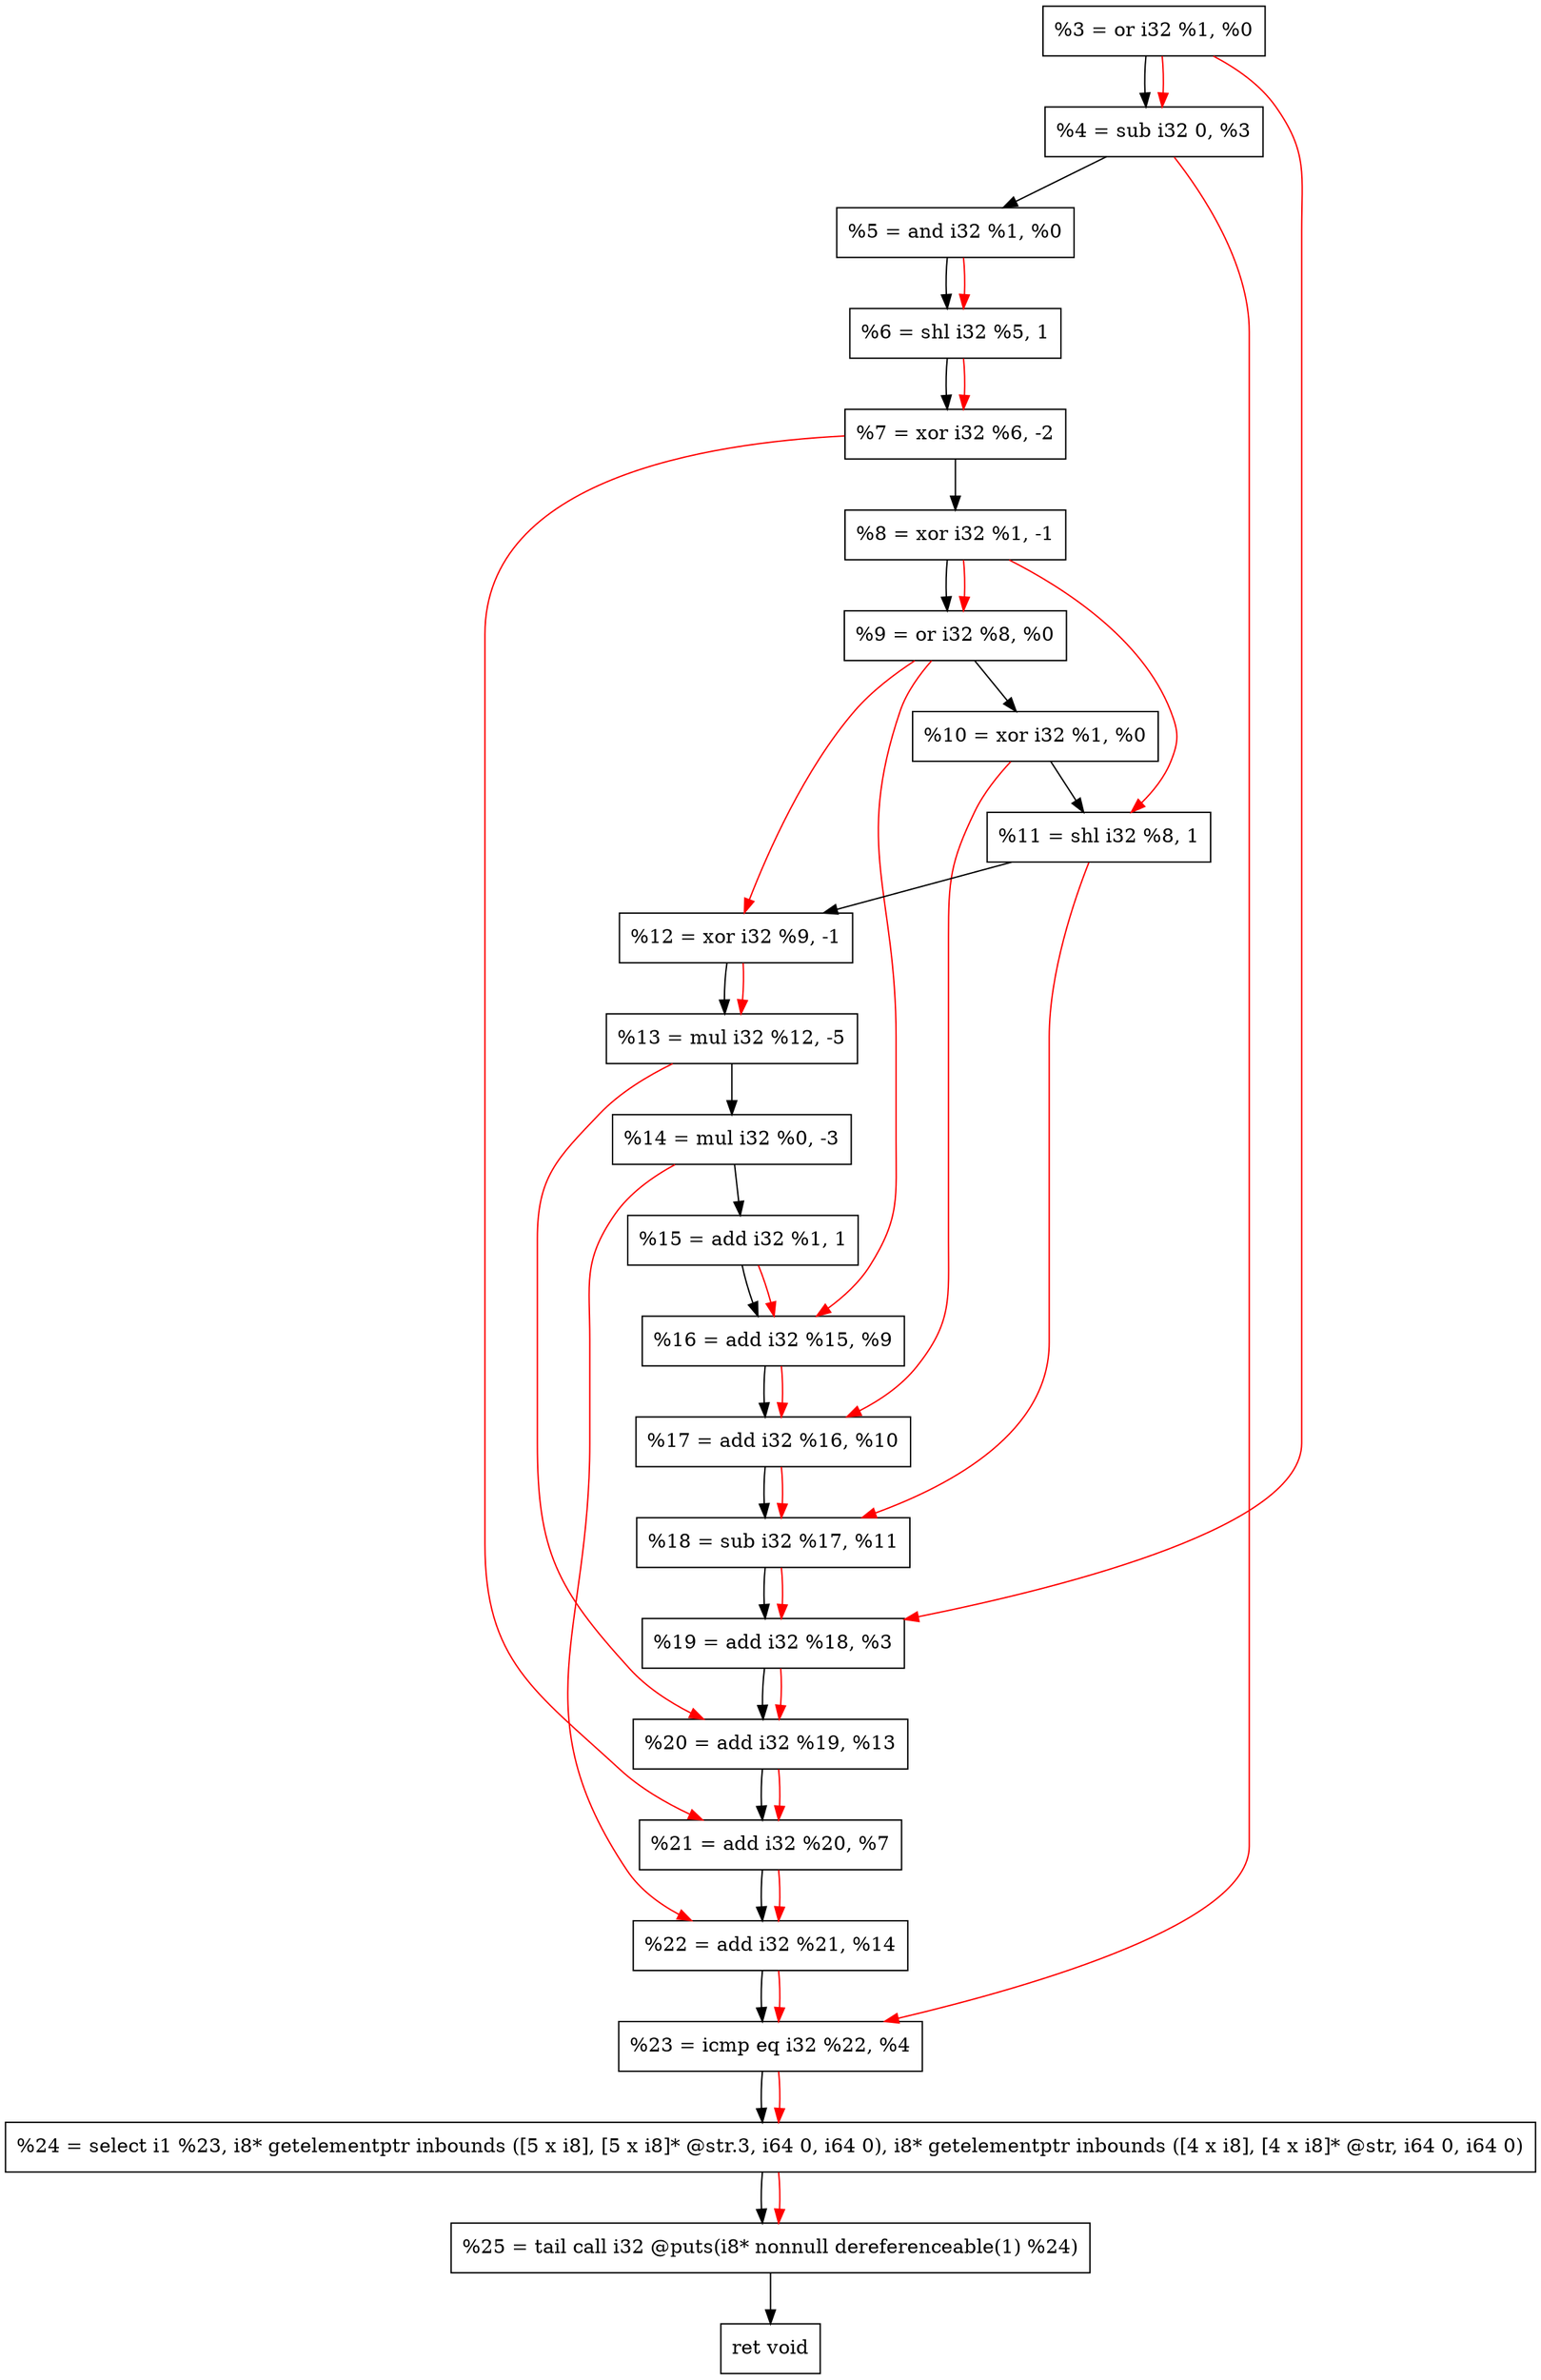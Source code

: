 digraph "DFG for'crackme' function" {
	Node0x23774b0[shape=record, label="  %3 = or i32 %1, %0"];
	Node0x2377b60[shape=record, label="  %4 = sub i32 0, %3"];
	Node0x2377c20[shape=record, label="  %5 = and i32 %1, %0"];
	Node0x2377c90[shape=record, label="  %6 = shl i32 %5, 1"];
	Node0x2377d30[shape=record, label="  %7 = xor i32 %6, -2"];
	Node0x2377dd0[shape=record, label="  %8 = xor i32 %1, -1"];
	Node0x2377e40[shape=record, label="  %9 = or i32 %8, %0"];
	Node0x2377eb0[shape=record, label="  %10 = xor i32 %1, %0"];
	Node0x2377f20[shape=record, label="  %11 = shl i32 %8, 1"];
	Node0x2377f90[shape=record, label="  %12 = xor i32 %9, -1"];
	Node0x2378030[shape=record, label="  %13 = mul i32 %12, -5"];
	Node0x23780d0[shape=record, label="  %14 = mul i32 %0, -3"];
	Node0x2378140[shape=record, label="  %15 = add i32 %1, 1"];
	Node0x23781b0[shape=record, label="  %16 = add i32 %15, %9"];
	Node0x2378220[shape=record, label="  %17 = add i32 %16, %10"];
	Node0x2378290[shape=record, label="  %18 = sub i32 %17, %11"];
	Node0x2378300[shape=record, label="  %19 = add i32 %18, %3"];
	Node0x2378370[shape=record, label="  %20 = add i32 %19, %13"];
	Node0x23783e0[shape=record, label="  %21 = add i32 %20, %7"];
	Node0x2378450[shape=record, label="  %22 = add i32 %21, %14"];
	Node0x23784c0[shape=record, label="  %23 = icmp eq i32 %22, %4"];
	Node0x2318268[shape=record, label="  %24 = select i1 %23, i8* getelementptr inbounds ([5 x i8], [5 x i8]* @str.3, i64 0, i64 0), i8* getelementptr inbounds ([4 x i8], [4 x i8]* @str, i64 0, i64 0)"];
	Node0x2378960[shape=record, label="  %25 = tail call i32 @puts(i8* nonnull dereferenceable(1) %24)"];
	Node0x23789b0[shape=record, label="  ret void"];
	Node0x23774b0 -> Node0x2377b60;
	Node0x2377b60 -> Node0x2377c20;
	Node0x2377c20 -> Node0x2377c90;
	Node0x2377c90 -> Node0x2377d30;
	Node0x2377d30 -> Node0x2377dd0;
	Node0x2377dd0 -> Node0x2377e40;
	Node0x2377e40 -> Node0x2377eb0;
	Node0x2377eb0 -> Node0x2377f20;
	Node0x2377f20 -> Node0x2377f90;
	Node0x2377f90 -> Node0x2378030;
	Node0x2378030 -> Node0x23780d0;
	Node0x23780d0 -> Node0x2378140;
	Node0x2378140 -> Node0x23781b0;
	Node0x23781b0 -> Node0x2378220;
	Node0x2378220 -> Node0x2378290;
	Node0x2378290 -> Node0x2378300;
	Node0x2378300 -> Node0x2378370;
	Node0x2378370 -> Node0x23783e0;
	Node0x23783e0 -> Node0x2378450;
	Node0x2378450 -> Node0x23784c0;
	Node0x23784c0 -> Node0x2318268;
	Node0x2318268 -> Node0x2378960;
	Node0x2378960 -> Node0x23789b0;
edge [color=red]
	Node0x23774b0 -> Node0x2377b60;
	Node0x2377c20 -> Node0x2377c90;
	Node0x2377c90 -> Node0x2377d30;
	Node0x2377dd0 -> Node0x2377e40;
	Node0x2377dd0 -> Node0x2377f20;
	Node0x2377e40 -> Node0x2377f90;
	Node0x2377f90 -> Node0x2378030;
	Node0x2378140 -> Node0x23781b0;
	Node0x2377e40 -> Node0x23781b0;
	Node0x23781b0 -> Node0x2378220;
	Node0x2377eb0 -> Node0x2378220;
	Node0x2378220 -> Node0x2378290;
	Node0x2377f20 -> Node0x2378290;
	Node0x2378290 -> Node0x2378300;
	Node0x23774b0 -> Node0x2378300;
	Node0x2378300 -> Node0x2378370;
	Node0x2378030 -> Node0x2378370;
	Node0x2378370 -> Node0x23783e0;
	Node0x2377d30 -> Node0x23783e0;
	Node0x23783e0 -> Node0x2378450;
	Node0x23780d0 -> Node0x2378450;
	Node0x2378450 -> Node0x23784c0;
	Node0x2377b60 -> Node0x23784c0;
	Node0x23784c0 -> Node0x2318268;
	Node0x2318268 -> Node0x2378960;
}
